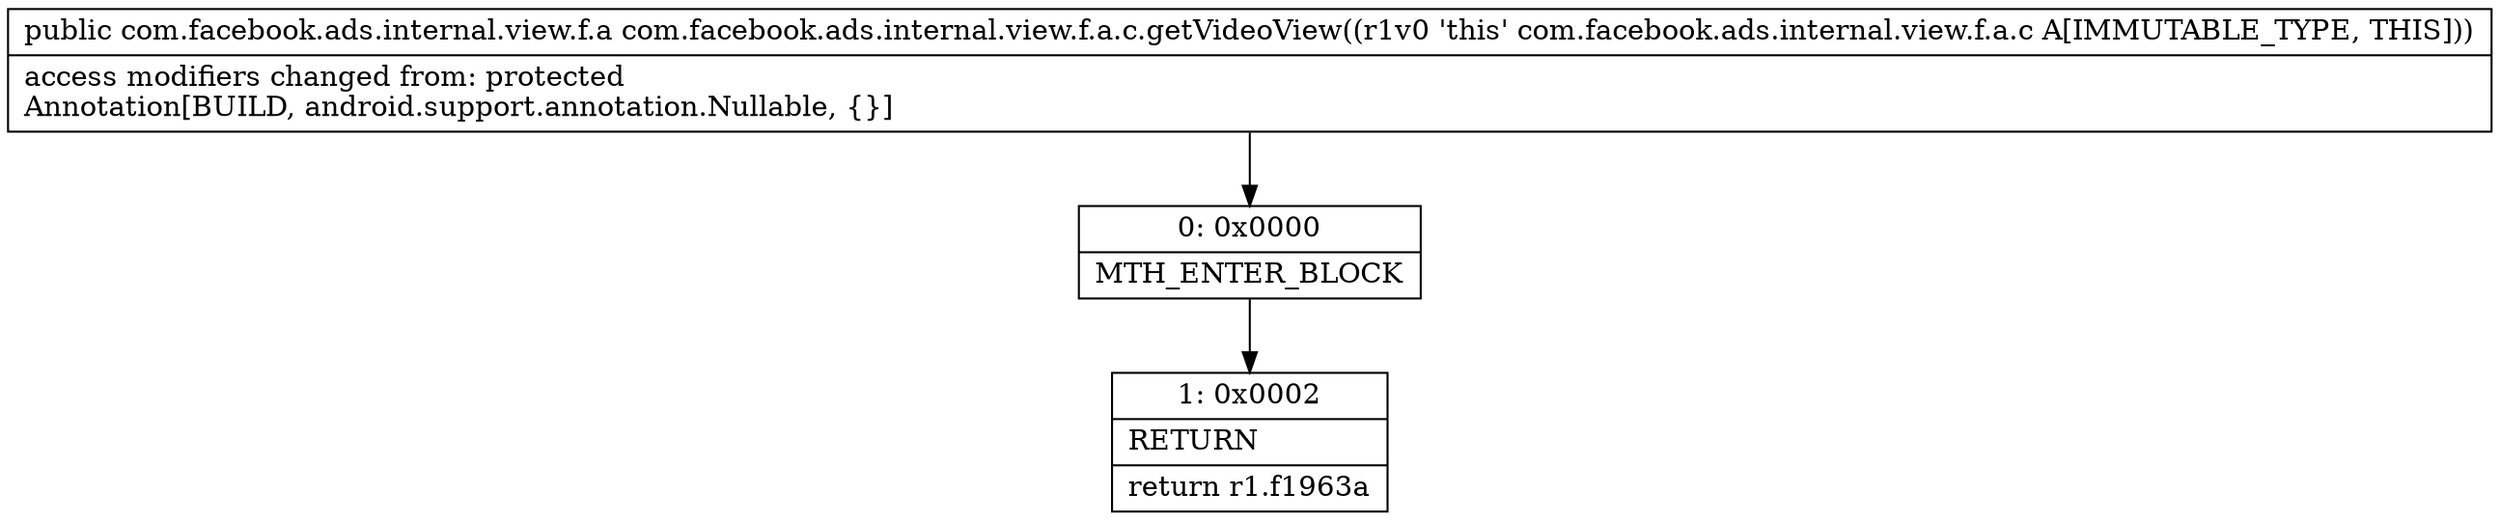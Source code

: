 digraph "CFG forcom.facebook.ads.internal.view.f.a.c.getVideoView()Lcom\/facebook\/ads\/internal\/view\/f\/a;" {
Node_0 [shape=record,label="{0\:\ 0x0000|MTH_ENTER_BLOCK\l}"];
Node_1 [shape=record,label="{1\:\ 0x0002|RETURN\l|return r1.f1963a\l}"];
MethodNode[shape=record,label="{public com.facebook.ads.internal.view.f.a com.facebook.ads.internal.view.f.a.c.getVideoView((r1v0 'this' com.facebook.ads.internal.view.f.a.c A[IMMUTABLE_TYPE, THIS]))  | access modifiers changed from: protected\lAnnotation[BUILD, android.support.annotation.Nullable, \{\}]\l}"];
MethodNode -> Node_0;
Node_0 -> Node_1;
}

